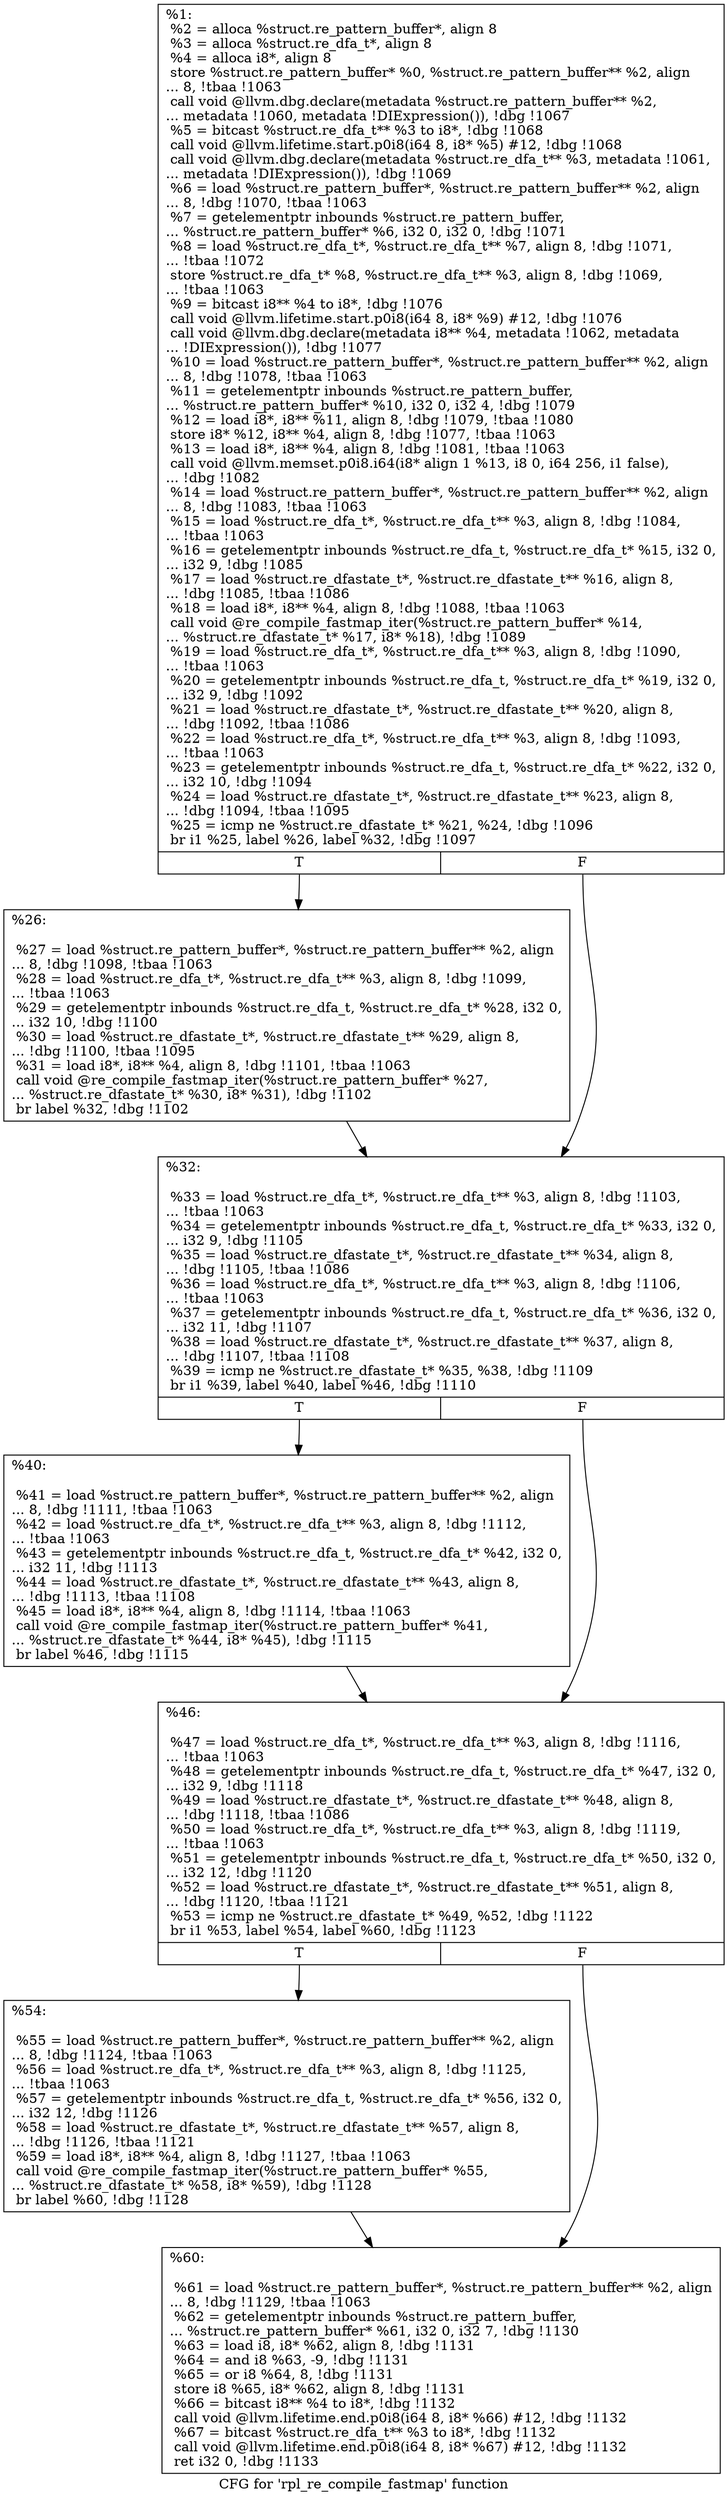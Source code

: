 digraph "CFG for 'rpl_re_compile_fastmap' function" {
	label="CFG for 'rpl_re_compile_fastmap' function";

	Node0xd2e660 [shape=record,label="{%1:\l  %2 = alloca %struct.re_pattern_buffer*, align 8\l  %3 = alloca %struct.re_dfa_t*, align 8\l  %4 = alloca i8*, align 8\l  store %struct.re_pattern_buffer* %0, %struct.re_pattern_buffer** %2, align\l... 8, !tbaa !1063\l  call void @llvm.dbg.declare(metadata %struct.re_pattern_buffer** %2,\l... metadata !1060, metadata !DIExpression()), !dbg !1067\l  %5 = bitcast %struct.re_dfa_t** %3 to i8*, !dbg !1068\l  call void @llvm.lifetime.start.p0i8(i64 8, i8* %5) #12, !dbg !1068\l  call void @llvm.dbg.declare(metadata %struct.re_dfa_t** %3, metadata !1061,\l... metadata !DIExpression()), !dbg !1069\l  %6 = load %struct.re_pattern_buffer*, %struct.re_pattern_buffer** %2, align\l... 8, !dbg !1070, !tbaa !1063\l  %7 = getelementptr inbounds %struct.re_pattern_buffer,\l... %struct.re_pattern_buffer* %6, i32 0, i32 0, !dbg !1071\l  %8 = load %struct.re_dfa_t*, %struct.re_dfa_t** %7, align 8, !dbg !1071,\l... !tbaa !1072\l  store %struct.re_dfa_t* %8, %struct.re_dfa_t** %3, align 8, !dbg !1069,\l... !tbaa !1063\l  %9 = bitcast i8** %4 to i8*, !dbg !1076\l  call void @llvm.lifetime.start.p0i8(i64 8, i8* %9) #12, !dbg !1076\l  call void @llvm.dbg.declare(metadata i8** %4, metadata !1062, metadata\l... !DIExpression()), !dbg !1077\l  %10 = load %struct.re_pattern_buffer*, %struct.re_pattern_buffer** %2, align\l... 8, !dbg !1078, !tbaa !1063\l  %11 = getelementptr inbounds %struct.re_pattern_buffer,\l... %struct.re_pattern_buffer* %10, i32 0, i32 4, !dbg !1079\l  %12 = load i8*, i8** %11, align 8, !dbg !1079, !tbaa !1080\l  store i8* %12, i8** %4, align 8, !dbg !1077, !tbaa !1063\l  %13 = load i8*, i8** %4, align 8, !dbg !1081, !tbaa !1063\l  call void @llvm.memset.p0i8.i64(i8* align 1 %13, i8 0, i64 256, i1 false),\l... !dbg !1082\l  %14 = load %struct.re_pattern_buffer*, %struct.re_pattern_buffer** %2, align\l... 8, !dbg !1083, !tbaa !1063\l  %15 = load %struct.re_dfa_t*, %struct.re_dfa_t** %3, align 8, !dbg !1084,\l... !tbaa !1063\l  %16 = getelementptr inbounds %struct.re_dfa_t, %struct.re_dfa_t* %15, i32 0,\l... i32 9, !dbg !1085\l  %17 = load %struct.re_dfastate_t*, %struct.re_dfastate_t** %16, align 8,\l... !dbg !1085, !tbaa !1086\l  %18 = load i8*, i8** %4, align 8, !dbg !1088, !tbaa !1063\l  call void @re_compile_fastmap_iter(%struct.re_pattern_buffer* %14,\l... %struct.re_dfastate_t* %17, i8* %18), !dbg !1089\l  %19 = load %struct.re_dfa_t*, %struct.re_dfa_t** %3, align 8, !dbg !1090,\l... !tbaa !1063\l  %20 = getelementptr inbounds %struct.re_dfa_t, %struct.re_dfa_t* %19, i32 0,\l... i32 9, !dbg !1092\l  %21 = load %struct.re_dfastate_t*, %struct.re_dfastate_t** %20, align 8,\l... !dbg !1092, !tbaa !1086\l  %22 = load %struct.re_dfa_t*, %struct.re_dfa_t** %3, align 8, !dbg !1093,\l... !tbaa !1063\l  %23 = getelementptr inbounds %struct.re_dfa_t, %struct.re_dfa_t* %22, i32 0,\l... i32 10, !dbg !1094\l  %24 = load %struct.re_dfastate_t*, %struct.re_dfastate_t** %23, align 8,\l... !dbg !1094, !tbaa !1095\l  %25 = icmp ne %struct.re_dfastate_t* %21, %24, !dbg !1096\l  br i1 %25, label %26, label %32, !dbg !1097\l|{<s0>T|<s1>F}}"];
	Node0xd2e660:s0 -> Node0xd2f3e0;
	Node0xd2e660:s1 -> Node0xd2f430;
	Node0xd2f3e0 [shape=record,label="{%26:\l\l  %27 = load %struct.re_pattern_buffer*, %struct.re_pattern_buffer** %2, align\l... 8, !dbg !1098, !tbaa !1063\l  %28 = load %struct.re_dfa_t*, %struct.re_dfa_t** %3, align 8, !dbg !1099,\l... !tbaa !1063\l  %29 = getelementptr inbounds %struct.re_dfa_t, %struct.re_dfa_t* %28, i32 0,\l... i32 10, !dbg !1100\l  %30 = load %struct.re_dfastate_t*, %struct.re_dfastate_t** %29, align 8,\l... !dbg !1100, !tbaa !1095\l  %31 = load i8*, i8** %4, align 8, !dbg !1101, !tbaa !1063\l  call void @re_compile_fastmap_iter(%struct.re_pattern_buffer* %27,\l... %struct.re_dfastate_t* %30, i8* %31), !dbg !1102\l  br label %32, !dbg !1102\l}"];
	Node0xd2f3e0 -> Node0xd2f430;
	Node0xd2f430 [shape=record,label="{%32:\l\l  %33 = load %struct.re_dfa_t*, %struct.re_dfa_t** %3, align 8, !dbg !1103,\l... !tbaa !1063\l  %34 = getelementptr inbounds %struct.re_dfa_t, %struct.re_dfa_t* %33, i32 0,\l... i32 9, !dbg !1105\l  %35 = load %struct.re_dfastate_t*, %struct.re_dfastate_t** %34, align 8,\l... !dbg !1105, !tbaa !1086\l  %36 = load %struct.re_dfa_t*, %struct.re_dfa_t** %3, align 8, !dbg !1106,\l... !tbaa !1063\l  %37 = getelementptr inbounds %struct.re_dfa_t, %struct.re_dfa_t* %36, i32 0,\l... i32 11, !dbg !1107\l  %38 = load %struct.re_dfastate_t*, %struct.re_dfastate_t** %37, align 8,\l... !dbg !1107, !tbaa !1108\l  %39 = icmp ne %struct.re_dfastate_t* %35, %38, !dbg !1109\l  br i1 %39, label %40, label %46, !dbg !1110\l|{<s0>T|<s1>F}}"];
	Node0xd2f430:s0 -> Node0xd2f480;
	Node0xd2f430:s1 -> Node0xd2f4d0;
	Node0xd2f480 [shape=record,label="{%40:\l\l  %41 = load %struct.re_pattern_buffer*, %struct.re_pattern_buffer** %2, align\l... 8, !dbg !1111, !tbaa !1063\l  %42 = load %struct.re_dfa_t*, %struct.re_dfa_t** %3, align 8, !dbg !1112,\l... !tbaa !1063\l  %43 = getelementptr inbounds %struct.re_dfa_t, %struct.re_dfa_t* %42, i32 0,\l... i32 11, !dbg !1113\l  %44 = load %struct.re_dfastate_t*, %struct.re_dfastate_t** %43, align 8,\l... !dbg !1113, !tbaa !1108\l  %45 = load i8*, i8** %4, align 8, !dbg !1114, !tbaa !1063\l  call void @re_compile_fastmap_iter(%struct.re_pattern_buffer* %41,\l... %struct.re_dfastate_t* %44, i8* %45), !dbg !1115\l  br label %46, !dbg !1115\l}"];
	Node0xd2f480 -> Node0xd2f4d0;
	Node0xd2f4d0 [shape=record,label="{%46:\l\l  %47 = load %struct.re_dfa_t*, %struct.re_dfa_t** %3, align 8, !dbg !1116,\l... !tbaa !1063\l  %48 = getelementptr inbounds %struct.re_dfa_t, %struct.re_dfa_t* %47, i32 0,\l... i32 9, !dbg !1118\l  %49 = load %struct.re_dfastate_t*, %struct.re_dfastate_t** %48, align 8,\l... !dbg !1118, !tbaa !1086\l  %50 = load %struct.re_dfa_t*, %struct.re_dfa_t** %3, align 8, !dbg !1119,\l... !tbaa !1063\l  %51 = getelementptr inbounds %struct.re_dfa_t, %struct.re_dfa_t* %50, i32 0,\l... i32 12, !dbg !1120\l  %52 = load %struct.re_dfastate_t*, %struct.re_dfastate_t** %51, align 8,\l... !dbg !1120, !tbaa !1121\l  %53 = icmp ne %struct.re_dfastate_t* %49, %52, !dbg !1122\l  br i1 %53, label %54, label %60, !dbg !1123\l|{<s0>T|<s1>F}}"];
	Node0xd2f4d0:s0 -> Node0xd2f520;
	Node0xd2f4d0:s1 -> Node0xd2f570;
	Node0xd2f520 [shape=record,label="{%54:\l\l  %55 = load %struct.re_pattern_buffer*, %struct.re_pattern_buffer** %2, align\l... 8, !dbg !1124, !tbaa !1063\l  %56 = load %struct.re_dfa_t*, %struct.re_dfa_t** %3, align 8, !dbg !1125,\l... !tbaa !1063\l  %57 = getelementptr inbounds %struct.re_dfa_t, %struct.re_dfa_t* %56, i32 0,\l... i32 12, !dbg !1126\l  %58 = load %struct.re_dfastate_t*, %struct.re_dfastate_t** %57, align 8,\l... !dbg !1126, !tbaa !1121\l  %59 = load i8*, i8** %4, align 8, !dbg !1127, !tbaa !1063\l  call void @re_compile_fastmap_iter(%struct.re_pattern_buffer* %55,\l... %struct.re_dfastate_t* %58, i8* %59), !dbg !1128\l  br label %60, !dbg !1128\l}"];
	Node0xd2f520 -> Node0xd2f570;
	Node0xd2f570 [shape=record,label="{%60:\l\l  %61 = load %struct.re_pattern_buffer*, %struct.re_pattern_buffer** %2, align\l... 8, !dbg !1129, !tbaa !1063\l  %62 = getelementptr inbounds %struct.re_pattern_buffer,\l... %struct.re_pattern_buffer* %61, i32 0, i32 7, !dbg !1130\l  %63 = load i8, i8* %62, align 8, !dbg !1131\l  %64 = and i8 %63, -9, !dbg !1131\l  %65 = or i8 %64, 8, !dbg !1131\l  store i8 %65, i8* %62, align 8, !dbg !1131\l  %66 = bitcast i8** %4 to i8*, !dbg !1132\l  call void @llvm.lifetime.end.p0i8(i64 8, i8* %66) #12, !dbg !1132\l  %67 = bitcast %struct.re_dfa_t** %3 to i8*, !dbg !1132\l  call void @llvm.lifetime.end.p0i8(i64 8, i8* %67) #12, !dbg !1132\l  ret i32 0, !dbg !1133\l}"];
}
